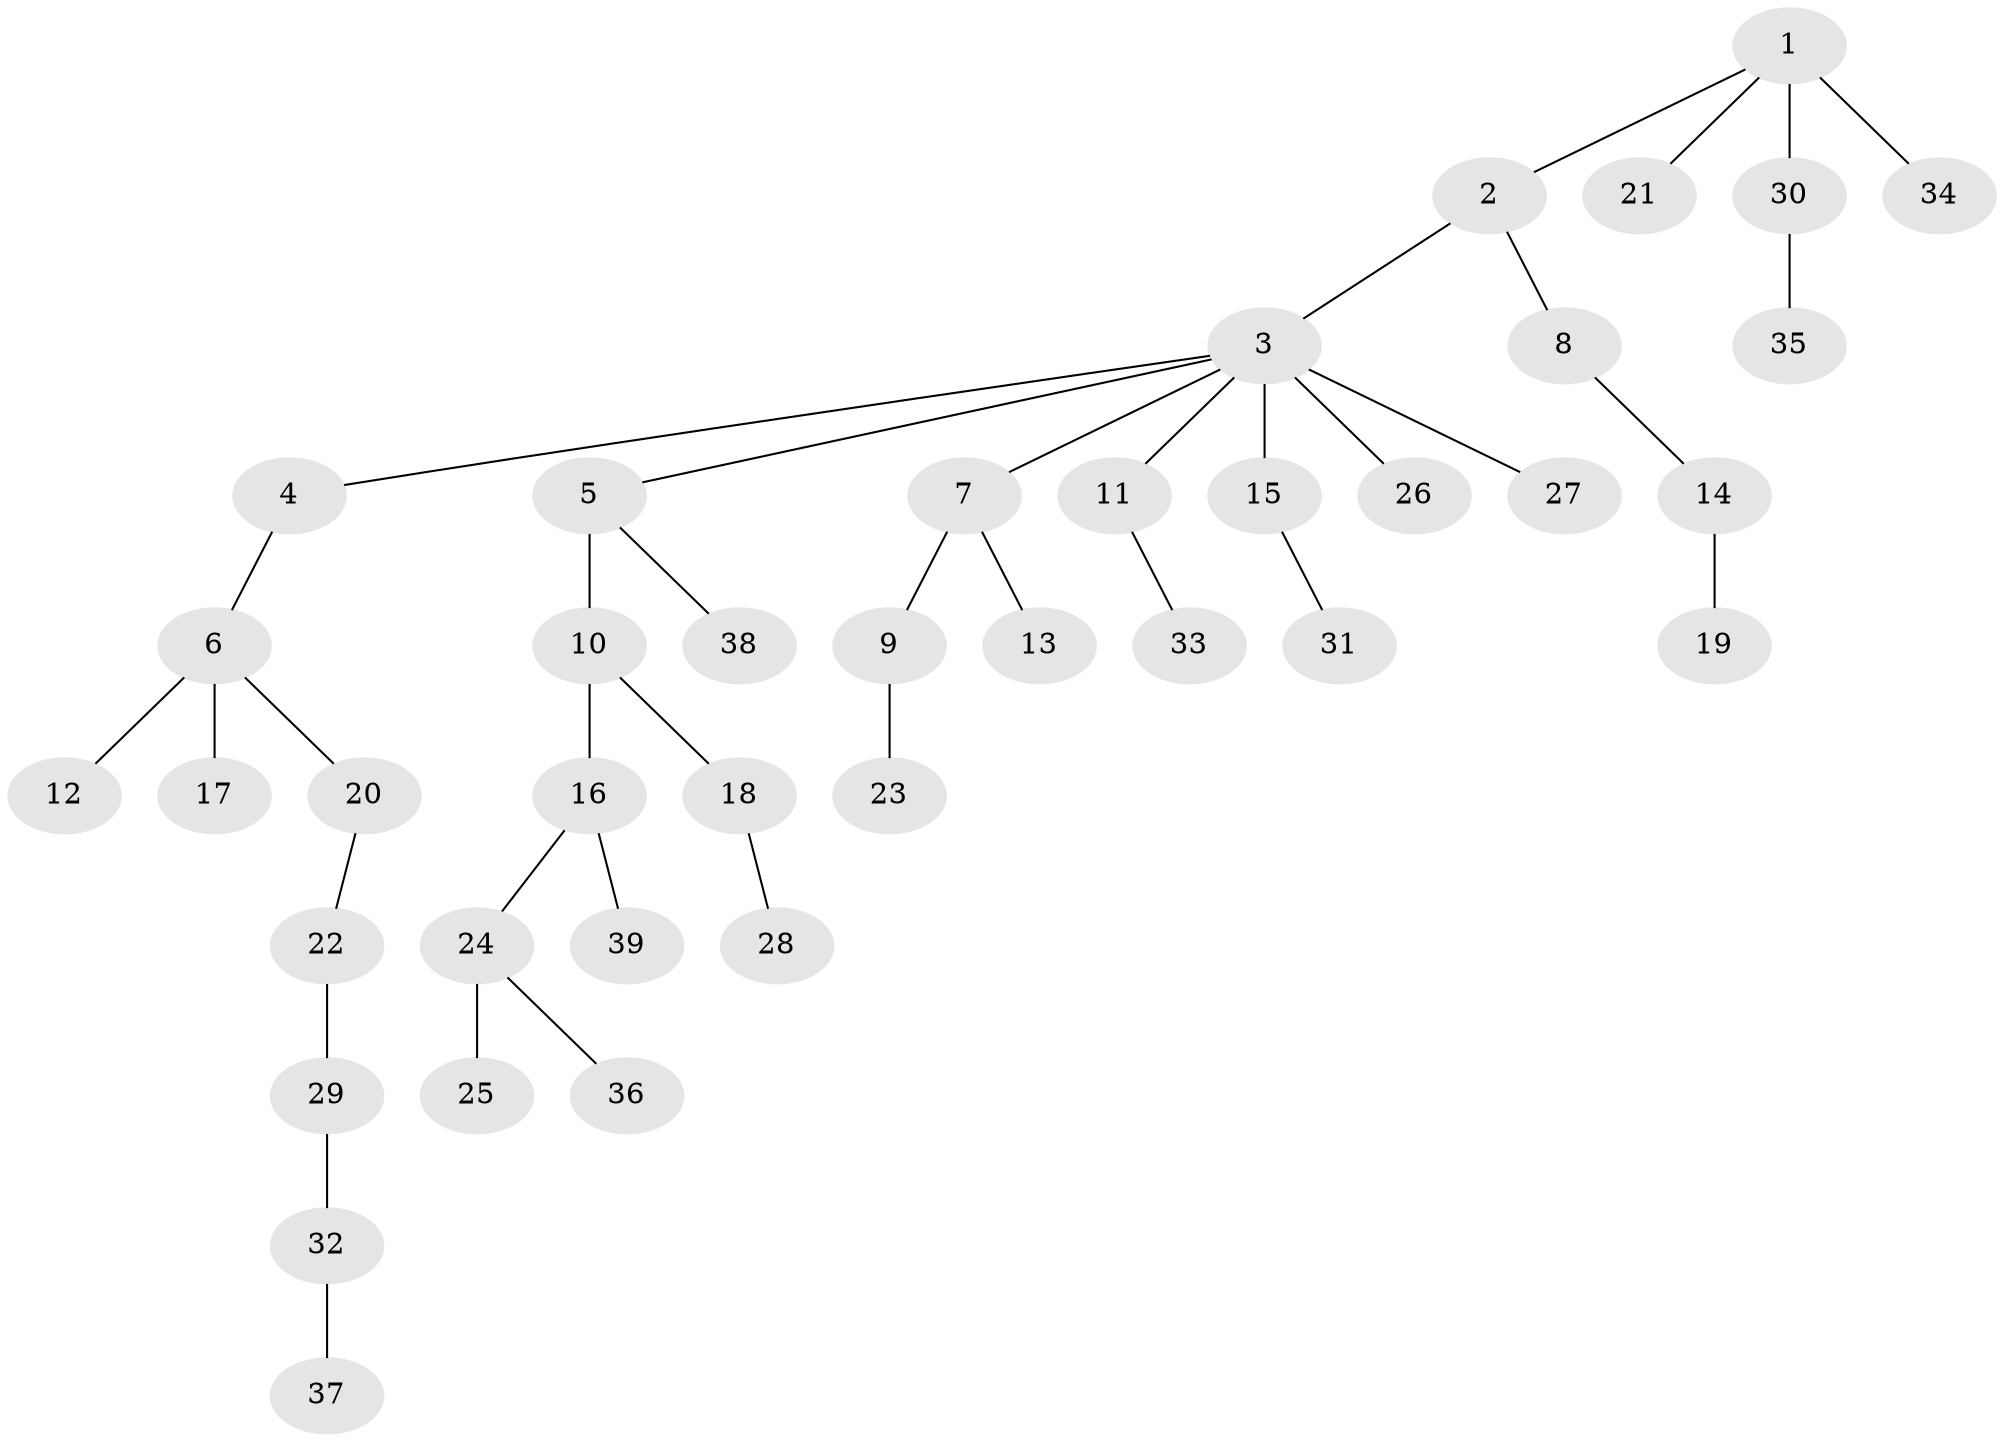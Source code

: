 // original degree distribution, {7: 0.015748031496062992, 4: 0.06299212598425197, 11: 0.007874015748031496, 1: 0.5118110236220472, 3: 0.09448818897637795, 2: 0.2755905511811024, 8: 0.007874015748031496, 6: 0.007874015748031496, 5: 0.015748031496062992}
// Generated by graph-tools (version 1.1) at 2025/51/03/04/25 22:51:57]
// undirected, 39 vertices, 38 edges
graph export_dot {
  node [color=gray90,style=filled];
  1;
  2;
  3;
  4;
  5;
  6;
  7;
  8;
  9;
  10;
  11;
  12;
  13;
  14;
  15;
  16;
  17;
  18;
  19;
  20;
  21;
  22;
  23;
  24;
  25;
  26;
  27;
  28;
  29;
  30;
  31;
  32;
  33;
  34;
  35;
  36;
  37;
  38;
  39;
  1 -- 2 [weight=1.0];
  1 -- 21 [weight=1.0];
  1 -- 30 [weight=1.0];
  1 -- 34 [weight=2.0];
  2 -- 3 [weight=1.0];
  2 -- 8 [weight=1.0];
  3 -- 4 [weight=1.0];
  3 -- 5 [weight=1.0];
  3 -- 7 [weight=1.0];
  3 -- 11 [weight=1.0];
  3 -- 15 [weight=2.0];
  3 -- 26 [weight=1.0];
  3 -- 27 [weight=1.0];
  4 -- 6 [weight=1.0];
  5 -- 10 [weight=5.0];
  5 -- 38 [weight=1.0];
  6 -- 12 [weight=1.0];
  6 -- 17 [weight=2.0];
  6 -- 20 [weight=1.0];
  7 -- 9 [weight=1.0];
  7 -- 13 [weight=1.0];
  8 -- 14 [weight=1.0];
  9 -- 23 [weight=1.0];
  10 -- 16 [weight=1.0];
  10 -- 18 [weight=1.0];
  11 -- 33 [weight=1.0];
  14 -- 19 [weight=3.0];
  15 -- 31 [weight=1.0];
  16 -- 24 [weight=1.0];
  16 -- 39 [weight=1.0];
  18 -- 28 [weight=1.0];
  20 -- 22 [weight=1.0];
  22 -- 29 [weight=1.0];
  24 -- 25 [weight=2.0];
  24 -- 36 [weight=1.0];
  29 -- 32 [weight=1.0];
  30 -- 35 [weight=2.0];
  32 -- 37 [weight=1.0];
}
